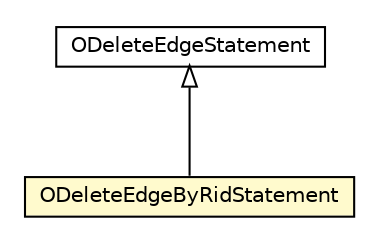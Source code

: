 #!/usr/local/bin/dot
#
# Class diagram 
# Generated by UMLGraph version R5_6-24-gf6e263 (http://www.umlgraph.org/)
#

digraph G {
	edge [fontname="Helvetica",fontsize=10,labelfontname="Helvetica",labelfontsize=10];
	node [fontname="Helvetica",fontsize=10,shape=plaintext];
	nodesep=0.25;
	ranksep=0.5;
	// com.orientechnologies.orient.core.sql.parser.ODeleteEdgeStatement
	c1451638 [label=<<table title="com.orientechnologies.orient.core.sql.parser.ODeleteEdgeStatement" border="0" cellborder="1" cellspacing="0" cellpadding="2" port="p" href="./ODeleteEdgeStatement.html">
		<tr><td><table border="0" cellspacing="0" cellpadding="1">
<tr><td align="center" balign="center"> ODeleteEdgeStatement </td></tr>
		</table></td></tr>
		</table>>, URL="./ODeleteEdgeStatement.html", fontname="Helvetica", fontcolor="black", fontsize=10.0];
	// com.orientechnologies.orient.core.sql.parser.ODeleteEdgeByRidStatement
	c1451705 [label=<<table title="com.orientechnologies.orient.core.sql.parser.ODeleteEdgeByRidStatement" border="0" cellborder="1" cellspacing="0" cellpadding="2" port="p" bgcolor="lemonChiffon" href="./ODeleteEdgeByRidStatement.html">
		<tr><td><table border="0" cellspacing="0" cellpadding="1">
<tr><td align="center" balign="center"> ODeleteEdgeByRidStatement </td></tr>
		</table></td></tr>
		</table>>, URL="./ODeleteEdgeByRidStatement.html", fontname="Helvetica", fontcolor="black", fontsize=10.0];
	//com.orientechnologies.orient.core.sql.parser.ODeleteEdgeByRidStatement extends com.orientechnologies.orient.core.sql.parser.ODeleteEdgeStatement
	c1451638:p -> c1451705:p [dir=back,arrowtail=empty];
}

